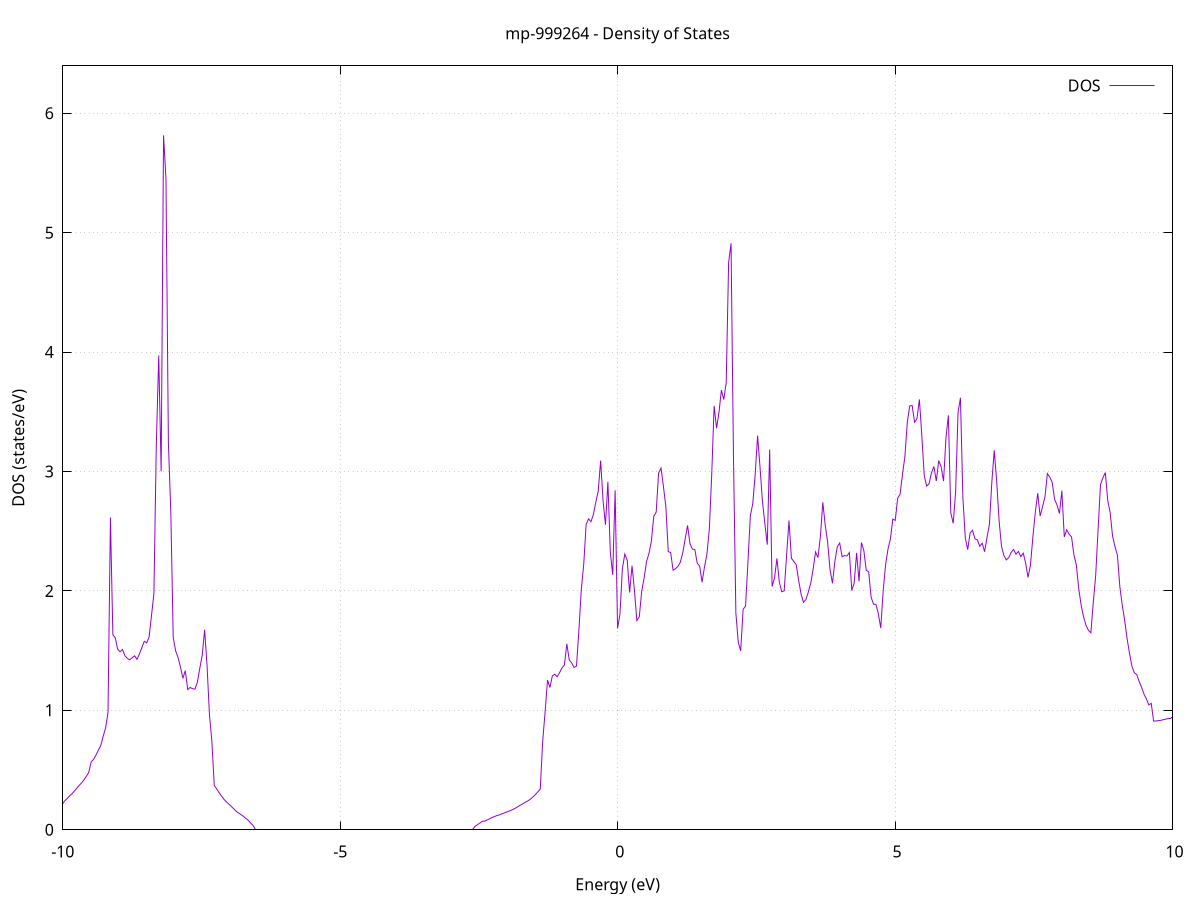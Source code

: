 set title 'mp-999264 - Density of States'
set xlabel 'Energy (eV)'
set ylabel 'DOS (states/eV)'
set grid
set xrange [-10:10]
set yrange [0:6.397]
set xzeroaxis lt -1
set terminal png size 800,600
set output 'mp-999264_dos_gnuplot.png'
plot '-' using 1:2 with lines title 'DOS'
-40.041700 0.000000
-39.998200 0.000000
-39.954700 0.000000
-39.911100 0.000000
-39.867600 0.000000
-39.824100 0.000000
-39.780600 0.000000
-39.737100 0.000000
-39.693500 0.000000
-39.650000 0.000000
-39.606500 0.000000
-39.563000 0.000000
-39.519400 0.000000
-39.475900 0.000000
-39.432400 0.000000
-39.388900 0.000000
-39.345400 0.000000
-39.301800 0.000000
-39.258300 0.000000
-39.214800 0.000000
-39.171300 0.000000
-39.127800 0.000000
-39.084200 0.000000
-39.040700 0.000000
-38.997200 0.000000
-38.953700 0.000000
-38.910100 0.000000
-38.866600 0.000000
-38.823100 0.000000
-38.779600 0.000000
-38.736100 0.000000
-38.692500 0.000000
-38.649000 0.000000
-38.605500 0.000000
-38.562000 0.000000
-38.518500 0.000000
-38.474900 0.000000
-38.431400 0.000000
-38.387900 0.000000
-38.344400 0.000000
-38.300800 0.000000
-38.257300 0.000000
-38.213800 0.000000
-38.170300 0.000000
-38.126800 0.000000
-38.083200 0.000000
-38.039700 0.000000
-37.996200 0.000000
-37.952700 0.000000
-37.909100 0.000000
-37.865600 0.000000
-37.822100 0.000000
-37.778600 0.000000
-37.735100 0.000000
-37.691500 0.000000
-37.648000 0.000000
-37.604500 0.000000
-37.561000 0.000000
-37.517500 0.000000
-37.473900 0.000000
-37.430400 0.000000
-37.386900 0.000000
-37.343400 0.000000
-37.299800 0.000000
-37.256300 0.000000
-37.212800 0.000000
-37.169300 0.000000
-37.125800 0.000000
-37.082200 0.000000
-37.038700 0.000000
-36.995200 0.000000
-36.951700 0.000000
-36.908200 0.000000
-36.864600 0.000000
-36.821100 0.000000
-36.777600 0.000000
-36.734100 0.000000
-36.690500 0.000000
-36.647000 0.000000
-36.603500 0.000000
-36.560000 0.000000
-36.516500 0.000000
-36.472900 0.000000
-36.429400 0.000000
-36.385900 0.000000
-36.342400 0.000000
-36.298800 0.000000
-36.255300 0.000000
-36.211800 0.000000
-36.168300 0.000000
-36.124800 0.000000
-36.081200 5.903100
-36.037700 6.425600
-35.994200 6.657600
-35.950700 5.965400
-35.907200 4.359100
-35.863600 3.727300
-35.820100 3.589300
-35.776600 8.389200
-35.733100 8.337300
-35.689500 10.338000
-35.646000 11.310100
-35.602500 11.082500
-35.559000 16.529300
-35.515500 20.861300
-35.471900 26.681300
-35.428400 21.780400
-35.384900 28.164500
-35.341400 10.969100
-35.297900 10.765700
-35.254300 10.352900
-35.210800 4.253300
-35.167300 4.706400
-35.123800 5.756600
-35.080200 15.944500
-35.036700 6.190100
-34.993200 0.000000
-34.949700 0.000000
-34.906200 0.000000
-34.862600 0.000000
-34.819100 0.000000
-34.775600 0.000000
-34.732100 0.000000
-34.688500 0.000000
-34.645000 0.000000
-34.601500 0.000000
-34.558000 0.000000
-34.514500 0.000000
-34.470900 0.000000
-34.427400 0.000000
-34.383900 0.000000
-34.340400 0.000000
-34.296900 0.000000
-34.253300 0.000000
-34.209800 0.000000
-34.166300 0.000000
-34.122800 0.000000
-34.079200 0.000000
-34.035700 0.000000
-33.992200 0.000000
-33.948700 0.000000
-33.905200 0.000000
-33.861600 0.000000
-33.818100 0.000000
-33.774600 0.000000
-33.731100 0.000000
-33.687600 0.000000
-33.644000 0.000000
-33.600500 0.000000
-33.557000 0.000000
-33.513500 0.000000
-33.469900 0.000000
-33.426400 0.000000
-33.382900 0.000000
-33.339400 0.000000
-33.295900 0.000000
-33.252300 0.000000
-33.208800 0.000000
-33.165300 0.000000
-33.121800 0.000000
-33.078300 0.000000
-33.034700 0.000000
-32.991200 0.000000
-32.947700 0.000000
-32.904200 0.000000
-32.860600 0.000000
-32.817100 0.000000
-32.773600 0.000000
-32.730100 0.000000
-32.686600 0.000000
-32.643000 0.000000
-32.599500 0.000000
-32.556000 0.000000
-32.512500 0.000000
-32.468900 0.000000
-32.425400 0.000000
-32.381900 0.000000
-32.338400 0.000000
-32.294900 0.000000
-32.251300 0.000000
-32.207800 0.000000
-32.164300 0.000000
-32.120800 0.000000
-32.077300 0.000000
-32.033700 0.000000
-31.990200 0.000000
-31.946700 0.000000
-31.903200 0.000000
-31.859600 0.000000
-31.816100 0.000000
-31.772600 0.000000
-31.729100 0.000000
-31.685600 0.000000
-31.642000 0.000000
-31.598500 0.000000
-31.555000 0.000000
-31.511500 0.000000
-31.468000 0.000000
-31.424400 0.000000
-31.380900 0.000000
-31.337400 0.000000
-31.293900 0.000000
-31.250300 0.000000
-31.206800 0.000000
-31.163300 0.000000
-31.119800 0.000000
-31.076300 0.000000
-31.032700 0.000000
-30.989200 0.000000
-30.945700 0.000000
-30.902200 0.000000
-30.858600 0.000000
-30.815100 0.000000
-30.771600 0.000000
-30.728100 0.000000
-30.684600 0.000000
-30.641000 0.000000
-30.597500 0.000000
-30.554000 0.000000
-30.510500 0.000000
-30.467000 0.000000
-30.423400 0.000000
-30.379900 0.000000
-30.336400 0.000000
-30.292900 0.000000
-30.249300 0.000000
-30.205800 0.000000
-30.162300 0.000000
-30.118800 0.000000
-30.075300 0.000000
-30.031700 0.000000
-29.988200 0.000000
-29.944700 0.000000
-29.901200 0.000000
-29.857700 0.000000
-29.814100 0.000000
-29.770600 0.000000
-29.727100 0.000000
-29.683600 0.000000
-29.640000 0.000000
-29.596500 0.000000
-29.553000 0.000000
-29.509500 0.000000
-29.466000 0.000000
-29.422400 0.000000
-29.378900 0.000000
-29.335400 0.000000
-29.291900 0.000000
-29.248300 0.000000
-29.204800 0.000000
-29.161300 0.000000
-29.117800 0.000000
-29.074300 0.000000
-29.030700 0.000000
-28.987200 0.000000
-28.943700 0.000000
-28.900200 0.000000
-28.856700 0.000000
-28.813100 0.000000
-28.769600 0.000000
-28.726100 0.000000
-28.682600 0.000000
-28.639000 0.000000
-28.595500 0.000000
-28.552000 0.000000
-28.508500 0.000000
-28.465000 0.000000
-28.421400 0.000000
-28.377900 0.000000
-28.334400 0.000000
-28.290900 0.000000
-28.247400 0.000000
-28.203800 0.000000
-28.160300 0.000000
-28.116800 0.000000
-28.073300 0.000000
-28.029700 0.000000
-27.986200 0.000000
-27.942700 0.000000
-27.899200 0.000000
-27.855700 0.000000
-27.812100 0.000000
-27.768600 0.000000
-27.725100 0.000000
-27.681600 0.000000
-27.638000 0.000000
-27.594500 0.000000
-27.551000 0.000000
-27.507500 0.000000
-27.464000 0.000000
-27.420400 0.000000
-27.376900 0.000000
-27.333400 0.000000
-27.289900 0.000000
-27.246400 0.000000
-27.202800 0.000000
-27.159300 0.000000
-27.115800 0.000000
-27.072300 0.000000
-27.028700 0.000000
-26.985200 0.000000
-26.941700 0.000000
-26.898200 0.000000
-26.854700 0.000000
-26.811100 0.000000
-26.767600 0.000000
-26.724100 0.000000
-26.680600 0.000000
-26.637100 0.000000
-26.593500 0.000000
-26.550000 0.000000
-26.506500 0.000000
-26.463000 0.000000
-26.419400 0.000000
-26.375900 0.000000
-26.332400 0.000000
-26.288900 0.000000
-26.245400 0.000000
-26.201800 0.000000
-26.158300 0.000000
-26.114800 0.000000
-26.071300 0.000000
-26.027800 0.000000
-25.984200 0.000000
-25.940700 0.000000
-25.897200 0.000000
-25.853700 0.000000
-25.810100 0.000000
-25.766600 0.000000
-25.723100 0.000000
-25.679600 0.000000
-25.636100 0.000000
-25.592500 0.000000
-25.549000 0.000000
-25.505500 0.000000
-25.462000 0.000000
-25.418400 0.000000
-25.374900 0.000000
-25.331400 0.000000
-25.287900 0.000000
-25.244400 0.000000
-25.200800 0.000000
-25.157300 0.000000
-25.113800 0.000000
-25.070300 0.000000
-25.026800 0.000000
-24.983200 0.000000
-24.939700 0.000000
-24.896200 0.000000
-24.852700 0.000000
-24.809100 0.000000
-24.765600 0.000000
-24.722100 0.000000
-24.678600 0.000000
-24.635100 0.000000
-24.591500 0.000000
-24.548000 0.000000
-24.504500 0.000000
-24.461000 0.000000
-24.417500 0.000000
-24.373900 0.000000
-24.330400 0.000000
-24.286900 0.000000
-24.243400 0.000000
-24.199800 0.000000
-24.156300 0.000000
-24.112800 0.000000
-24.069300 0.000000
-24.025800 0.000000
-23.982200 0.000000
-23.938700 0.000000
-23.895200 0.000000
-23.851700 0.000000
-23.808100 0.000000
-23.764600 0.000000
-23.721100 0.000000
-23.677600 0.000000
-23.634100 0.000000
-23.590500 0.000000
-23.547000 0.000000
-23.503500 0.000000
-23.460000 0.000000
-23.416500 0.000000
-23.372900 0.000000
-23.329400 0.000000
-23.285900 0.000000
-23.242400 0.000000
-23.198800 0.000000
-23.155300 0.000000
-23.111800 0.000000
-23.068300 0.000000
-23.024800 0.000000
-22.981200 0.000000
-22.937700 0.000000
-22.894200 0.000000
-22.850700 0.000000
-22.807200 0.000000
-22.763600 0.000000
-22.720100 0.000000
-22.676600 0.000000
-22.633100 0.000000
-22.589500 0.000000
-22.546000 0.000000
-22.502500 0.000000
-22.459000 0.000000
-22.415500 0.000000
-22.371900 0.000000
-22.328400 0.000000
-22.284900 0.000000
-22.241400 0.000000
-22.197800 0.000000
-22.154300 0.000000
-22.110800 0.000000
-22.067300 0.000000
-22.023800 0.000000
-21.980200 0.000000
-21.936700 0.000000
-21.893200 0.000000
-21.849700 0.000000
-21.806200 0.000000
-21.762600 0.000000
-21.719100 0.000000
-21.675600 0.000000
-21.632100 0.000000
-21.588500 0.000000
-21.545000 0.000000
-21.501500 0.000000
-21.458000 0.000000
-21.414500 0.000000
-21.370900 0.000000
-21.327400 0.000000
-21.283900 0.000000
-21.240400 0.000000
-21.196900 0.000000
-21.153300 0.000000
-21.109800 0.000000
-21.066300 0.000000
-21.022800 0.000000
-20.979200 0.000000
-20.935700 0.000000
-20.892200 0.000000
-20.848700 0.000000
-20.805200 0.000000
-20.761600 0.000000
-20.718100 0.000000
-20.674600 0.000000
-20.631100 0.000000
-20.587600 0.000000
-20.544000 0.000000
-20.500500 0.000000
-20.457000 0.000000
-20.413500 0.000000
-20.369900 0.000000
-20.326400 0.000000
-20.282900 0.000000
-20.239400 0.000000
-20.195900 0.000000
-20.152300 0.000000
-20.108800 0.000000
-20.065300 0.000000
-20.021800 0.000000
-19.978200 0.000000
-19.934700 0.000000
-19.891200 0.000000
-19.847700 0.000000
-19.804200 0.000000
-19.760600 0.000000
-19.717100 0.000000
-19.673600 0.000000
-19.630100 0.000000
-19.586600 0.000000
-19.543000 0.000000
-19.499500 0.000000
-19.456000 0.000000
-19.412500 0.000000
-19.368900 0.000000
-19.325400 0.000000
-19.281900 0.000000
-19.238400 0.000000
-19.194900 0.000000
-19.151300 0.000000
-19.107800 0.000000
-19.064300 0.000000
-19.020800 0.000000
-18.977300 0.000000
-18.933700 0.000000
-18.890200 0.000000
-18.846700 0.000000
-18.803200 0.000000
-18.759600 0.000000
-18.716100 0.000000
-18.672600 0.000000
-18.629100 0.000000
-18.585600 0.000000
-18.542000 0.000000
-18.498500 0.000000
-18.455000 0.000000
-18.411500 0.000000
-18.367900 0.000000
-18.324400 0.000000
-18.280900 0.000000
-18.237400 0.000000
-18.193900 0.000000
-18.150300 0.000000
-18.106800 0.000000
-18.063300 0.000000
-18.019800 0.000000
-17.976300 0.000000
-17.932700 0.000000
-17.889200 0.000000
-17.845700 0.000000
-17.802200 0.000000
-17.758600 0.000000
-17.715100 0.000000
-17.671600 0.000000
-17.628100 0.000000
-17.584600 0.000000
-17.541000 0.000000
-17.497500 0.000000
-17.454000 0.000000
-17.410500 0.000000
-17.367000 0.000000
-17.323400 0.000000
-17.279900 0.000000
-17.236400 0.000000
-17.192900 0.000000
-17.149300 0.000000
-17.105800 0.000000
-17.062300 0.000000
-17.018800 0.000000
-16.975300 0.000000
-16.931700 0.000000
-16.888200 0.000000
-16.844700 0.000000
-16.801200 0.000000
-16.757600 0.000000
-16.714100 0.000000
-16.670600 0.000000
-16.627100 0.000000
-16.583600 0.000000
-16.540000 0.000000
-16.496500 0.000000
-16.453000 0.000000
-16.409500 0.000000
-16.366000 0.000000
-16.322400 0.000000
-16.278900 0.000000
-16.235400 0.000000
-16.191900 0.000000
-16.148300 0.000000
-16.104800 0.000000
-16.061300 0.000000
-16.017800 0.000000
-15.974300 0.000000
-15.930700 0.000000
-15.887200 0.000000
-15.843700 0.000000
-15.800200 0.000000
-15.756700 0.000000
-15.713100 0.000000
-15.669600 0.000000
-15.626100 0.000000
-15.582600 0.000000
-15.539000 0.000000
-15.495500 0.000000
-15.452000 0.000000
-15.408500 0.000000
-15.365000 0.000000
-15.321400 0.000000
-15.277900 0.000000
-15.234400 0.000000
-15.190900 0.000000
-15.147300 0.000000
-15.103800 0.000000
-15.060300 0.000000
-15.016800 0.000000
-14.973300 0.000000
-14.929700 0.000000
-14.886200 0.000000
-14.842700 0.000000
-14.799200 0.000000
-14.755700 0.000000
-14.712100 0.000000
-14.668600 0.000000
-14.625100 0.000000
-14.581600 0.000000
-14.538000 0.000000
-14.494500 0.000000
-14.451000 0.000000
-14.407500 0.000000
-14.364000 0.000000
-14.320400 0.000000
-14.276900 0.000000
-14.233400 0.000000
-14.189900 0.000000
-14.146400 0.000000
-14.102800 0.000000
-14.059300 0.000000
-14.015800 0.000000
-13.972300 0.000000
-13.928700 0.000000
-13.885200 0.000000
-13.841700 0.000000
-13.798200 0.000000
-13.754700 0.000000
-13.711100 0.000000
-13.667600 0.000000
-13.624100 0.000000
-13.580600 0.000000
-13.537100 0.000000
-13.493500 0.000000
-13.450000 0.000000
-13.406500 0.000000
-13.363000 0.000000
-13.319400 0.000000
-13.275900 0.000000
-13.232400 0.000000
-13.188900 0.000000
-13.145400 0.000000
-13.101800 0.000000
-13.058300 0.000000
-13.014800 0.000000
-12.971300 0.000000
-12.927700 0.000000
-12.884200 0.000000
-12.840700 0.000000
-12.797200 0.000000
-12.753700 0.000000
-12.710100 0.000000
-12.666600 0.000000
-12.623100 0.000000
-12.579600 0.000000
-12.536100 0.000000
-12.492500 0.000000
-12.449000 0.000000
-12.405500 0.000000
-12.362000 0.000000
-12.318400 0.000000
-12.274900 0.000000
-12.231400 0.000000
-12.187900 0.000000
-12.144400 0.000000
-12.100800 0.000000
-12.057300 0.000000
-12.013800 0.000000
-11.970300 0.000000
-11.926800 0.000000
-11.883200 0.000000
-11.839700 0.000000
-11.796200 0.000000
-11.752700 0.000000
-11.709100 0.000000
-11.665600 0.000000
-11.622100 0.000000
-11.578600 0.000000
-11.535100 0.000000
-11.491500 0.000000
-11.448000 0.000000
-11.404500 0.000000
-11.361000 0.000000
-11.317400 0.000000
-11.273900 0.000000
-11.230400 0.000000
-11.186900 0.000000
-11.143400 0.000000
-11.099800 0.000000
-11.056300 0.000000
-11.012800 0.000000
-10.969300 0.000000
-10.925800 0.000000
-10.882200 0.000000
-10.838700 0.000000
-10.795200 0.000000
-10.751700 0.000000
-10.708100 0.000000
-10.664600 0.000000
-10.621100 0.000000
-10.577600 0.000000
-10.534100 0.000000
-10.490500 0.000000
-10.447000 0.000000
-10.403500 0.000000
-10.360000 0.000000
-10.316500 0.000000
-10.272900 0.000000
-10.229400 0.054800
-10.185900 0.100400
-10.142400 0.139100
-10.098800 0.166600
-10.055300 0.188000
-10.011800 0.210500
-9.968300 0.240700
-9.924800 0.260000
-9.881200 0.281900
-9.837700 0.300000
-9.794200 0.322300
-9.750700 0.347100
-9.707100 0.370100
-9.663600 0.391200
-9.620100 0.417200
-9.576600 0.447000
-9.533100 0.479100
-9.489500 0.567100
-9.446000 0.588400
-9.402500 0.624800
-9.359000 0.666800
-9.315500 0.705400
-9.271900 0.782900
-9.228400 0.852800
-9.184900 0.984400
-9.141400 2.614600
-9.097800 1.632400
-9.054300 1.608100
-9.010800 1.511800
-8.967300 1.490900
-8.923800 1.509900
-8.880200 1.456700
-8.836700 1.435500
-8.793200 1.423600
-8.749700 1.440900
-8.706200 1.456800
-8.662600 1.426900
-8.619100 1.471300
-8.575600 1.524400
-8.532100 1.578300
-8.488500 1.565200
-8.445000 1.612300
-8.401500 1.793100
-8.358000 1.978100
-8.314500 3.221300
-8.270900 3.972000
-8.227400 3.001200
-8.183900 5.815400
-8.140400 5.450700
-8.096900 3.240900
-8.053300 2.661500
-8.009800 1.610500
-7.966300 1.498300
-7.922800 1.442300
-7.879200 1.362900
-7.835700 1.267900
-7.792200 1.333100
-7.748700 1.173800
-7.705200 1.191700
-7.661600 1.181500
-7.618100 1.177700
-7.574600 1.235100
-7.531100 1.351900
-7.487500 1.460400
-7.444000 1.674500
-7.400500 1.379800
-7.357000 0.965300
-7.313500 0.743900
-7.269900 0.372100
-7.226400 0.342000
-7.182900 0.311500
-7.139400 0.282900
-7.095900 0.255500
-7.052300 0.234400
-7.008800 0.215300
-6.965300 0.196100
-6.921800 0.177000
-6.878200 0.156700
-6.834700 0.141700
-6.791200 0.128300
-6.747700 0.113800
-6.704200 0.096200
-6.660600 0.080300
-6.617100 0.057500
-6.573600 0.037900
-6.530100 0.000000
-6.486600 0.000000
-6.443000 0.000000
-6.399500 0.000000
-6.356000 0.000000
-6.312500 0.000000
-6.268900 0.000000
-6.225400 0.000000
-6.181900 0.000000
-6.138400 0.000000
-6.094900 0.000000
-6.051300 0.000000
-6.007800 0.000000
-5.964300 0.000000
-5.920800 0.000000
-5.877200 0.000000
-5.833700 0.000000
-5.790200 0.000000
-5.746700 0.000000
-5.703200 0.000000
-5.659600 0.000000
-5.616100 0.000000
-5.572600 0.000000
-5.529100 0.000000
-5.485600 0.000000
-5.442000 0.000000
-5.398500 0.000000
-5.355000 0.000000
-5.311500 0.000000
-5.267900 0.000000
-5.224400 0.000000
-5.180900 0.000000
-5.137400 0.000000
-5.093900 0.000000
-5.050300 0.000000
-5.006800 0.000000
-4.963300 0.000000
-4.919800 0.000000
-4.876300 0.000000
-4.832700 0.000000
-4.789200 0.000000
-4.745700 0.000000
-4.702200 0.000000
-4.658600 0.000000
-4.615100 0.000000
-4.571600 0.000000
-4.528100 0.000000
-4.484600 0.000000
-4.441000 0.000000
-4.397500 0.000000
-4.354000 0.000000
-4.310500 0.000000
-4.266900 0.000000
-4.223400 0.000000
-4.179900 0.000000
-4.136400 0.000000
-4.092900 0.000000
-4.049300 0.000000
-4.005800 0.000000
-3.962300 0.000000
-3.918800 0.000000
-3.875300 0.000000
-3.831700 0.000000
-3.788200 0.000000
-3.744700 0.000000
-3.701200 0.000000
-3.657600 0.000000
-3.614100 0.000000
-3.570600 0.000000
-3.527100 0.000000
-3.483600 0.000000
-3.440000 0.000000
-3.396500 0.000000
-3.353000 0.000000
-3.309500 0.000000
-3.266000 0.000000
-3.222400 0.000000
-3.178900 0.000000
-3.135400 0.000000
-3.091900 0.000000
-3.048300 0.000000
-3.004800 0.000000
-2.961300 0.000000
-2.917800 0.000000
-2.874300 0.000000
-2.830700 0.000000
-2.787200 0.000000
-2.743700 0.000000
-2.700200 0.000000
-2.656600 0.000000
-2.613100 0.000000
-2.569600 0.029500
-2.526100 0.042100
-2.482600 0.056200
-2.439000 0.071900
-2.395500 0.072200
-2.352000 0.081800
-2.308500 0.091700
-2.265000 0.102400
-2.221400 0.110400
-2.177900 0.118800
-2.134400 0.124400
-2.090900 0.132500
-2.047300 0.140300
-2.003800 0.148200
-1.960300 0.156100
-1.916800 0.164100
-1.873300 0.173000
-1.829700 0.184400
-1.786200 0.197300
-1.742700 0.208700
-1.699200 0.220900
-1.655700 0.232300
-1.612100 0.243100
-1.568600 0.257800
-1.525100 0.275500
-1.481600 0.295500
-1.438000 0.317800
-1.394500 0.341200
-1.351000 0.740700
-1.307500 0.986000
-1.264000 1.253700
-1.220400 1.191400
-1.176900 1.289300
-1.133400 1.302600
-1.089900 1.281700
-1.046400 1.315600
-1.002800 1.355400
-0.959300 1.379900
-0.915800 1.557200
-0.872300 1.422600
-0.828700 1.396200
-0.785200 1.359600
-0.741700 1.371500
-0.698200 1.671700
-0.654700 2.013600
-0.611100 2.224900
-0.567600 2.557300
-0.524100 2.603300
-0.480600 2.580000
-0.437000 2.640200
-0.393500 2.743600
-0.350000 2.836900
-0.306500 3.091800
-0.263000 2.756500
-0.219400 2.554300
-0.175900 2.913900
-0.132400 2.327900
-0.088900 2.135700
-0.045400 2.843200
-0.001800 1.686100
0.041700 1.805000
0.085200 2.185500
0.128700 2.308600
0.172300 2.258500
0.215800 1.987100
0.259300 2.210700
0.302800 2.004400
0.346300 1.751600
0.389900 1.782200
0.433400 1.998500
0.476900 2.107800
0.520400 2.245800
0.563900 2.312300
0.607500 2.416400
0.651000 2.625200
0.694500 2.660000
0.738000 2.986900
0.781600 3.028800
0.825100 2.875400
0.868600 2.707300
0.912100 2.329500
0.955600 2.321600
0.999200 2.173500
1.042700 2.186800
1.086200 2.205000
1.129700 2.240500
1.173300 2.318700
1.216800 2.434000
1.260300 2.548200
1.303800 2.395700
1.347300 2.350300
1.390900 2.347100
1.434400 2.232700
1.477900 2.209100
1.521400 2.072900
1.564900 2.199900
1.608500 2.307400
1.652000 2.512600
1.695500 2.973900
1.739000 3.550200
1.782600 3.362700
1.826100 3.494200
1.869600 3.681400
1.913100 3.602700
1.956600 3.743800
2.000200 4.751200
2.043700 4.910600
2.087200 3.134600
2.130700 1.815600
2.174200 1.569600
2.217800 1.498100
2.261300 1.846900
2.304800 1.872200
2.348300 2.240700
2.391900 2.631000
2.435400 2.730700
2.478900 2.974600
2.522400 3.300600
2.565900 3.038100
2.609500 2.750300
2.653000 2.565300
2.696500 2.387900
2.740000 3.184000
2.783600 2.037400
2.827100 2.106800
2.870600 2.272100
2.914100 2.074100
2.957600 1.993300
3.001200 2.000300
3.044700 2.296600
3.088200 2.589500
3.131700 2.274600
3.175200 2.246000
3.218800 2.219400
3.262300 2.088300
3.305800 1.973600
3.349300 1.905000
3.392900 1.927900
3.436400 1.990800
3.479900 2.064100
3.523400 2.183300
3.566900 2.326600
3.610500 2.278900
3.654000 2.457600
3.697500 2.742100
3.741000 2.551500
3.784500 2.408400
3.828100 2.176800
3.871600 2.064400
3.915100 2.247600
3.958600 2.370300
4.002200 2.400800
4.045700 2.286800
4.089200 2.296300
4.132700 2.292800
4.176200 2.321600
4.219800 2.004100
4.263300 2.066900
4.306800 2.318400
4.350300 2.080000
4.393900 2.405300
4.437400 2.337100
4.480900 2.172200
4.524400 2.160700
4.567900 1.947400
4.611500 1.889900
4.655000 1.886900
4.698500 1.809300
4.742000 1.689300
4.785500 1.999300
4.829100 2.220100
4.872600 2.351600
4.916100 2.436800
4.959600 2.601700
5.003200 2.591300
5.046700 2.776700
5.090200 2.810500
5.133700 2.975400
5.177200 3.126500
5.220800 3.415100
5.264300 3.549800
5.307800 3.552800
5.351300 3.412200
5.394800 3.442600
5.438400 3.604300
5.481900 3.301200
5.525400 2.967700
5.568900 2.877900
5.612500 2.897700
5.656000 2.988800
5.699500 3.042200
5.743000 2.920700
5.786500 3.090700
5.830100 3.040700
5.873600 2.919100
5.917100 3.281200
5.960600 3.470300
6.004100 2.653800
6.047700 2.566500
6.091200 2.829500
6.134700 3.493200
6.178200 3.617900
6.221800 2.784800
6.265300 2.445900
6.308800 2.345600
6.352300 2.486200
6.395800 2.508100
6.439400 2.436300
6.482900 2.428400
6.526400 2.373900
6.569900 2.400100
6.613500 2.328300
6.657000 2.449400
6.700500 2.559700
6.744000 2.913000
6.787500 3.177800
6.831100 2.918800
6.874600 2.588900
6.918100 2.374900
6.961600 2.295900
7.005100 2.259900
7.048700 2.279000
7.092200 2.322600
7.135700 2.347800
7.179200 2.307800
7.222800 2.330800
7.266300 2.287800
7.309800 2.316400
7.353300 2.234300
7.396800 2.113100
7.440400 2.218900
7.483900 2.453600
7.527400 2.658300
7.570900 2.817900
7.614400 2.627600
7.658000 2.706200
7.701500 2.787400
7.745000 2.982700
7.788500 2.953200
7.832100 2.907500
7.875600 2.765700
7.919100 2.720100
7.962600 2.648500
8.006100 2.839400
8.049700 2.453200
8.093200 2.512000
8.136700 2.475500
8.180200 2.452500
8.223800 2.300900
8.267300 2.217200
8.310800 2.015000
8.354300 1.878900
8.397800 1.781100
8.441400 1.711900
8.484900 1.670500
8.528400 1.649500
8.571900 1.899700
8.615400 2.128800
8.659000 2.515800
8.702500 2.891300
8.746000 2.947000
8.789500 2.991400
8.833100 2.756600
8.876600 2.656000
8.920100 2.458600
8.963600 2.372300
9.007100 2.298900
9.050700 2.037400
9.094200 1.883200
9.137700 1.754500
9.181200 1.602000
9.224700 1.478700
9.268300 1.370600
9.311800 1.315300
9.355300 1.299300
9.398800 1.243000
9.442400 1.193900
9.485900 1.136400
9.529400 1.095800
9.572900 1.045600
9.616400 1.058800
9.660000 0.910300
9.703500 0.911200
9.747000 0.913700
9.790500 0.916800
9.834100 0.922000
9.877600 0.926000
9.921100 0.931200
9.964600 0.932200
10.008100 0.947900
10.051700 0.955200
10.095200 0.960700
10.138700 0.962300
10.182200 0.965700
10.225700 0.949100
10.269300 0.925900
10.312800 0.916700
10.356300 0.907300
10.399800 0.898400
10.443400 0.896200
10.486900 0.893400
10.530400 0.900200
10.573900 0.901100
10.617400 0.881200
10.661000 0.893000
10.704500 0.881000
10.748000 0.949600
10.791500 1.188400
10.835000 1.524100
10.878600 1.005200
10.922100 0.670900
10.965600 0.549100
11.009100 0.522400
11.052700 0.474900
11.096200 0.444700
11.139700 0.427500
11.183200 0.413600
11.226700 0.414700
11.270300 0.412100
11.313800 0.424300
11.357300 0.432600
11.400800 0.687700
11.444300 1.257800
11.487900 1.129600
11.531400 1.311900
11.574900 1.224800
11.618400 1.310500
11.662000 1.398800
11.705500 1.483300
11.749000 1.569900
11.792500 1.772600
11.836000 1.996200
11.879600 2.241000
11.923100 2.578200
11.966600 2.722300
12.010100 2.632200
12.053700 2.618500
12.097200 2.514900
12.140700 2.496800
12.184200 2.476900
12.227700 2.406300
12.271300 2.296200
12.314800 2.093000
12.358300 2.079800
12.401800 2.092100
12.445300 2.288500
12.488900 2.136000
12.532400 2.230900
12.575900 2.458000
12.619400 3.439500
12.663000 3.152900
12.706500 3.309000
12.750000 2.757400
12.793500 2.473100
12.837000 2.318800
12.880600 2.341500
12.924100 2.133500
12.967600 2.011600
13.011100 1.482700
13.054600 1.530300
13.098200 1.440300
13.141700 1.250000
13.185200 1.189600
13.228700 1.008800
13.272300 0.904400
13.315800 0.850300
13.359300 0.804600
13.402800 0.766000
13.446300 0.729000
13.489900 0.711000
13.533400 0.695800
13.576900 0.679800
13.620400 0.683800
13.664000 0.677100
13.707500 0.934000
13.751000 1.045000
13.794500 1.023700
13.838000 1.072900
13.881600 1.263300
13.925100 1.265500
13.968600 1.308000
14.012100 1.355800
14.055600 1.387500
14.099200 1.418000
14.142700 1.474800
14.186200 1.553400
14.229700 1.620500
14.273300 1.932100
14.316800 1.779800
14.360300 1.675900
14.403800 1.674000
14.447300 1.649700
14.490900 1.650600
14.534400 1.653300
14.577900 1.636900
14.621400 1.662900
14.664900 1.683400
14.708500 1.713300
14.752000 1.744000
14.795500 1.772200
14.839000 1.787800
14.882600 1.811200
14.926100 1.819000
14.969600 1.838400
15.013100 1.878400
15.056600 1.939900
15.100200 1.990900
15.143700 1.991600
15.187200 1.989300
15.230700 2.004100
15.274300 2.035100
15.317800 2.115800
15.361300 2.184100
15.404800 2.295100
15.448300 2.358300
15.491900 2.589000
15.535400 2.596900
15.578900 3.086000
15.622400 3.167700
15.665900 2.765500
15.709500 1.998500
15.753000 1.700000
15.796500 1.394800
15.840000 1.143100
15.883600 0.858200
15.927100 0.406400
15.970600 0.251800
16.014100 0.170400
16.057600 0.114000
16.101200 0.060400
16.144700 0.085500
16.188200 0.097500
16.231700 0.117600
16.275200 0.140600
16.318800 0.164800
16.362300 0.190000
16.405800 0.216200
16.449300 0.324900
16.492900 0.482400
16.536400 0.568600
16.579900 0.573200
16.623400 0.658400
16.666900 0.714300
16.710500 0.784800
16.754000 1.018400
16.797500 1.046100
16.841000 0.957700
16.884600 0.938300
16.928100 0.926600
16.971600 1.028300
17.015100 1.369400
17.058600 1.143500
17.102200 1.152900
17.145700 1.110500
17.189200 1.001000
17.232700 0.943300
17.276200 0.898000
17.319800 0.848200
17.363300 0.792400
17.406800 0.772000
17.450300 0.774500
17.493900 0.761800
17.537400 0.780900
17.580900 0.718600
17.624400 0.711700
17.667900 0.708600
17.711500 0.731000
17.755000 0.757900
17.798500 0.791900
17.842000 0.848200
17.885500 0.852300
17.929100 0.860900
17.972600 0.862400
18.016100 0.862800
18.059600 0.861200
18.103200 0.865700
18.146700 0.868200
18.190200 0.898600
18.233700 0.915200
18.277200 0.936900
18.320800 1.008400
18.364300 0.998400
18.407800 0.991600
18.451300 0.975600
18.494800 0.971100
18.538400 1.010900
18.581900 0.996800
18.625400 0.939600
18.668900 0.916800
18.712500 0.899400
18.756000 0.884800
18.799500 0.871600
18.843000 0.858200
18.886500 0.917300
18.930100 0.938000
18.973600 0.984700
19.017100 1.004300
19.060600 1.032500
19.104200 1.006200
19.147700 1.001600
19.191200 1.004600
19.234700 1.015600
19.278200 1.024000
19.321800 1.030800
19.365300 1.034700
19.408800 1.050100
19.452300 1.084800
19.495800 1.161600
19.539400 1.198000
19.582900 1.220400
19.626400 1.275900
19.669900 1.323300
19.713500 1.345600
19.757000 1.420100
19.800500 1.411000
19.844000 1.438400
19.887500 1.494000
19.931100 1.539200
19.974600 1.574000
20.018100 1.602600
20.061600 1.646900
20.105100 1.671900
20.148700 1.746400
20.192200 1.759700
20.235700 1.735300
20.279200 1.763800
20.322800 1.795300
20.366300 1.894600
20.409800 1.720800
20.453300 1.669100
20.496800 1.602600
20.540400 1.505400
20.583900 1.399900
20.627400 1.365300
20.670900 1.332700
20.714500 1.308300
20.758000 1.293100
20.801500 1.287500
20.845000 1.300100
20.888500 1.284900
20.932100 1.257100
20.975600 1.278700
21.019100 1.317900
21.062600 1.485200
21.106100 1.868900
21.149700 1.531300
21.193200 1.620100
21.236700 1.690200
21.280200 1.900200
21.323800 2.103700
21.367300 2.028100
21.410800 1.881800
21.454300 1.895000
21.497800 1.938500
21.541400 1.984500
21.584900 2.068900
21.628400 2.167100
21.671900 2.259300
21.715400 2.169400
21.759000 2.272100
21.802500 2.381400
21.846000 2.353400
21.889500 2.352700
21.933100 2.411400
21.976600 2.198700
22.020100 2.344500
22.063600 2.467900
22.107100 1.806000
22.150700 1.666800
22.194200 1.647600
22.237700 1.523800
22.281200 1.401200
22.324800 1.286400
22.368300 1.206500
22.411800 1.014700
22.455300 0.879000
22.498800 0.817500
22.542400 0.806600
22.585900 0.840600
22.629400 0.988800
22.672900 1.012800
22.716400 0.944600
22.760000 1.087800
22.803500 1.102200
22.847000 1.149500
22.890500 1.186300
22.934100 1.360800
22.977600 1.375200
23.021100 1.459600
23.064600 1.575700
23.108100 1.730400
23.151700 1.693900
23.195200 1.714100
23.238700 1.757200
23.282200 1.859600
23.325700 1.979000
23.369300 2.256200
23.412800 2.375300
23.456300 2.569500
23.499800 2.690200
23.543400 2.585000
23.586900 2.366300
23.630400 2.274900
23.673900 2.302600
23.717400 2.281500
23.761000 2.010900
23.804500 1.863200
23.848000 1.666300
23.891500 1.640400
23.935000 1.644400
23.978600 1.638700
24.022100 1.740100
24.065600 1.824900
24.109100 2.017600
24.152700 2.196500
24.196200 2.728600
24.239700 2.690300
24.283200 2.484100
24.326700 2.505700
24.370300 2.563200
24.413800 2.384000
24.457300 2.360300
24.500800 2.472600
24.544400 2.781200
24.587900 2.680200
24.631400 2.713200
24.674900 2.686500
24.718400 3.022800
24.762000 2.515800
24.805500 2.538600
24.849000 2.372600
24.892500 2.502400
24.936000 2.634600
24.979600 2.705700
25.023100 2.364600
25.066600 2.316300
25.110100 2.220600
25.153700 2.364300
25.197200 2.387300
25.240700 2.146000
25.284200 2.148100
25.327700 1.946200
25.371300 1.908700
25.414800 1.794500
25.458300 1.716700
25.501800 1.626300
25.545300 1.555400
25.588900 1.710600
25.632400 1.706300
25.675900 1.556900
25.719400 1.704500
25.763000 1.783000
25.806500 1.676900
25.850000 1.554500
25.893500 1.521300
25.937000 1.535600
25.980600 1.481900
26.024100 1.460000
26.067600 1.472300
26.111100 1.486400
26.154700 1.504700
26.198200 1.470700
26.241700 1.511200
26.285200 1.575300
26.328700 1.532800
26.372300 1.506800
26.415800 1.546400
26.459300 1.522300
26.502800 1.495700
26.546300 1.487200
26.589900 1.491400
26.633400 1.496500
26.676900 1.559200
26.720400 1.455600
26.764000 1.458000
26.807500 1.419200
26.851000 1.392500
26.894500 1.360100
26.938000 1.350100
26.981600 1.348000
27.025100 1.341000
27.068600 1.411400
27.112100 1.306200
27.155600 1.333100
27.199200 1.350900
27.242700 1.399800
27.286200 1.429000
27.329700 1.363200
27.373300 1.304900
27.416800 1.219400
27.460300 1.148300
27.503800 1.092100
27.547300 1.040600
27.590900 1.015300
27.634400 0.973600
27.677900 0.962400
27.721400 0.935000
27.765000 1.141400
27.808500 1.250400
27.852000 1.103600
27.895500 1.102400
27.939000 1.158600
27.982600 1.255900
28.026100 1.328300
28.069600 1.483200
28.113100 1.560200
28.156600 1.673100
28.200200 1.670100
28.243700 1.726900
28.287200 1.790200
28.330700 2.072900
28.374300 2.016700
28.417800 2.076600
28.461300 2.316000
28.504800 2.643000
28.548300 2.663000
28.591900 2.718000
28.635400 2.788600
28.678900 2.993400
28.722400 3.235000
28.765900 3.025200
28.809500 2.297800
28.853000 1.979800
28.896500 1.924200
28.940000 1.876300
28.983600 1.895200
29.027100 1.922300
29.070600 1.879900
29.114100 1.871500
29.157600 1.846500
29.201200 1.759600
29.244700 1.705900
29.288200 1.744800
29.331700 1.585900
29.375300 1.522400
29.418800 1.529900
29.462300 1.521300
29.505800 1.647300
29.549300 1.550100
29.592900 1.500000
29.636400 1.446500
29.679900 1.445600
29.723400 1.312000
29.766900 1.125700
29.810500 0.957300
29.854000 0.899900
29.897500 0.917100
29.941000 0.978600
29.984600 1.047100
30.028100 1.151400
30.071600 1.315000
30.115100 1.507400
30.158600 1.451000
30.202200 1.469000
30.245700 1.465700
30.289200 1.528800
30.332700 1.629900
30.376200 1.871600
30.419800 1.807800
30.463300 1.875000
30.506800 1.795900
30.550300 1.714900
30.593900 1.608900
30.637400 1.550200
30.680900 1.448000
30.724400 1.312400
30.767900 1.198500
30.811500 1.089800
30.855000 1.038500
30.898500 0.967900
30.942000 0.960800
30.985500 0.941100
31.029100 0.956000
31.072600 1.125100
31.116100 1.070400
31.159600 1.094900
31.203200 1.157900
31.246700 1.182400
31.290200 1.192300
31.333700 1.156000
31.377200 1.096400
31.420800 1.067200
31.464300 1.079000
31.507800 1.136900
31.551300 1.170800
31.594900 1.288300
31.638400 1.322500
31.681900 1.358000
31.725400 1.347600
31.768900 1.502000
31.812500 1.541100
31.856000 1.467800
31.899500 1.453200
31.943000 1.443300
31.986500 1.343000
32.030100 1.282500
32.073600 1.231300
32.117100 1.157900
32.160600 1.097600
32.204200 1.045400
32.247700 0.838100
32.291200 0.823200
32.334700 0.909300
32.378200 1.012700
32.421800 1.269400
32.465300 1.576700
32.508800 1.820300
32.552300 1.985700
32.595800 1.996300
32.639400 1.842500
32.682900 1.791200
32.726400 1.620300
32.769900 1.398400
32.813500 1.279200
32.857000 1.204300
32.900500 1.183200
32.944000 1.194100
32.987500 1.205000
33.031100 1.264300
33.074600 1.317800
33.118100 1.293500
33.161600 1.300700
33.205200 1.348500
33.248700 1.423400
33.292200 1.444000
33.335700 1.444000
33.379200 1.445500
33.422800 1.452300
33.466300 1.506500
33.509800 1.461200
33.553300 1.519900
33.596800 1.566400
33.640400 1.605200
33.683900 1.627400
33.727400 1.646000
33.770900 1.788200
33.814500 1.894100
33.858000 1.839500
33.901500 1.835300
33.945000 1.767000
33.988500 1.735000
34.032100 1.677600
34.075600 1.683400
34.119100 1.675300
34.162600 1.613000
34.206100 1.611700
34.249700 1.726600
34.293200 1.849800
34.336700 1.767600
34.380200 1.643600
34.423800 1.644800
34.467300 1.661300
34.510800 1.715100
34.554300 1.971600
34.597800 2.020000
34.641400 1.888500
34.684900 1.992600
34.728400 2.232000
34.771900 2.679000
34.815500 2.146100
34.859000 2.158100
34.902500 2.080000
34.946000 2.095500
34.989500 2.027300
35.033100 1.925700
35.076600 1.910700
35.120100 1.973100
35.163600 1.898400
35.207100 1.941800
35.250700 2.034600
35.294200 2.241200
35.337700 1.949300
35.381200 2.359200
35.424800 2.362800
35.468300 2.299400
35.511800 2.200300
35.555300 2.168500
35.598800 2.108600
35.642400 2.061900
35.685900 2.211100
35.729400 2.420500
35.772900 2.388700
35.816400 2.569700
35.860000 2.690800
35.903500 2.350800
35.947000 2.333000
35.990500 2.233800
36.034100 2.174200
36.077600 2.164600
36.121100 2.047100
36.164600 1.989900
36.208100 1.949900
36.251700 1.904500
36.295200 1.829100
36.338700 1.812400
36.382200 1.724700
36.425800 1.737600
36.469300 1.782900
36.512800 1.858100
36.556300 1.968000
36.599800 2.082800
36.643400 2.102700
36.686900 2.113400
36.730400 2.229200
36.773900 2.287800
36.817400 2.130300
36.861000 2.120300
36.904500 2.130700
36.948000 2.199700
36.991500 2.291600
37.035100 2.345400
37.078600 2.268800
37.122100 2.231000
37.165600 2.274200
37.209100 2.287700
37.252700 2.369300
37.296200 2.261100
37.339700 2.303400
37.383200 2.105000
37.426700 2.122600
37.470300 2.241800
37.513800 2.248800
37.557300 2.359000
37.600800 2.487700
37.644400 2.566300
37.687900 2.583400
37.731400 2.533000
37.774900 2.376600
37.818400 2.354900
37.862000 2.328000
37.905500 2.451300
37.949000 2.611900
37.992500 2.699400
38.036000 2.683400
38.079600 2.619700
38.123100 2.434800
38.166600 2.443300
38.210100 2.513900
38.253700 2.717300
38.297200 2.663000
38.340700 2.488500
38.384200 2.380200
38.427700 2.333600
38.471300 2.201500
38.514800 2.192100
38.558300 2.199700
38.601800 2.439600
38.645400 2.143300
38.688900 2.076700
38.732400 2.009500
38.775900 1.966600
38.819400 2.001200
38.863000 2.054000
38.906500 2.493300
38.950000 2.146200
38.993500 2.214100
39.037000 2.315900
39.080600 2.374000
39.124100 2.478700
39.167600 2.442000
39.211100 2.308900
39.254700 2.181600
39.298200 2.336100
39.341700 2.184600
39.385200 2.173000
39.428700 2.128400
39.472300 2.089900
39.515800 2.174100
39.559300 2.175800
39.602800 2.202900
39.646300 2.318000
39.689900 2.239500
39.733400 2.294600
39.776900 2.128700
39.820400 2.011300
39.864000 2.059900
39.907500 2.078300
39.951000 2.123200
39.994500 2.222400
40.038000 2.191900
40.081600 2.132500
40.125100 2.066400
40.168600 2.117300
40.212100 2.072900
40.255700 2.085200
40.299200 2.090400
40.342700 2.116700
40.386200 2.103600
40.429700 2.083900
40.473300 2.057300
40.516800 2.136300
40.560300 2.222100
40.603800 2.308000
40.647300 2.370100
40.690900 2.279800
40.734400 2.242500
40.777900 2.212700
40.821400 2.285300
40.865000 2.144200
40.908500 2.111700
40.952000 2.136000
40.995500 2.129600
41.039000 2.283100
41.082600 2.322900
41.126100 2.122600
41.169600 2.077900
41.213100 2.110900
41.256600 1.929800
41.300200 1.960200
41.343700 1.971100
41.387200 1.791200
41.430700 1.750600
41.474300 1.671700
41.517800 1.695400
41.561300 1.557100
41.604800 1.407500
41.648300 1.287800
41.691900 1.290700
41.735400 1.261400
41.778900 1.237000
41.822400 1.265500
41.866000 1.269300
41.909500 1.468700
41.953000 1.397800
41.996500 1.415500
42.040000 1.191700
42.083600 1.127400
42.127100 1.042600
42.170600 1.018500
42.214100 1.040100
42.257600 0.898100
42.301200 0.782400
42.344700 0.587400
42.388200 0.534800
42.431700 0.406600
42.475300 0.350800
42.518800 0.294800
42.562300 0.257700
42.605800 0.227800
42.649300 0.187100
42.692900 0.131000
42.736400 0.110500
42.779900 0.095500
42.823400 0.087500
42.866900 0.037800
42.910500 0.030500
42.954000 0.024000
42.997500 0.018200
43.041000 0.013300
43.084600 0.000000
43.128100 0.000000
43.171600 0.000000
43.215100 0.000000
43.258600 0.000000
43.302200 0.000000
43.345700 0.000000
43.389200 0.000000
43.432700 0.000000
43.476200 0.000000
43.519800 0.000000
43.563300 0.000000
43.606800 0.000000
43.650300 0.000000
43.693900 0.000000
43.737400 0.000000
43.780900 0.000000
43.824400 0.000000
43.867900 0.000000
43.911500 0.000000
43.955000 0.000000
43.998500 0.000000
44.042000 0.000000
44.085600 0.000000
44.129100 0.000000
44.172600 0.000000
44.216100 0.000000
44.259600 0.000000
44.303200 0.000000
44.346700 0.000000
44.390200 0.000000
44.433700 0.000000
44.477200 0.000000
44.520800 0.000000
44.564300 0.000000
44.607800 0.000000
44.651300 0.000000
44.694900 0.000000
44.738400 0.000000
44.781900 0.000000
44.825400 0.000000
44.868900 0.000000
44.912500 0.000000
44.956000 0.000000
44.999500 0.000000
45.043000 0.000000
45.086500 0.000000
45.130100 0.000000
45.173600 0.000000
45.217100 0.000000
45.260600 0.000000
45.304200 0.000000
45.347700 0.000000
45.391200 0.000000
45.434700 0.000000
45.478200 0.000000
45.521800 0.000000
45.565300 0.000000
45.608800 0.000000
45.652300 0.000000
45.695900 0.000000
45.739400 0.000000
45.782900 0.000000
45.826400 0.000000
45.869900 0.000000
45.913500 0.000000
45.957000 0.000000
46.000500 0.000000
46.044000 0.000000
46.087500 0.000000
46.131100 0.000000
46.174600 0.000000
46.218100 0.000000
46.261600 0.000000
46.305200 0.000000
46.348700 0.000000
46.392200 0.000000
46.435700 0.000000
46.479200 0.000000
46.522800 0.000000
46.566300 0.000000
46.609800 0.000000
46.653300 0.000000
46.696800 0.000000
46.740400 0.000000
46.783900 0.000000
46.827400 0.000000
46.870900 0.000000
46.914500 0.000000
46.958000 0.000000
47.001500 0.000000
e

